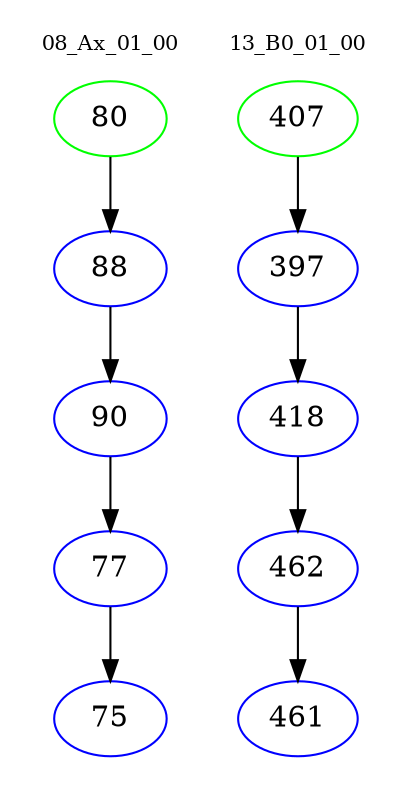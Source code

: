digraph{
subgraph cluster_0 {
color = white
label = "08_Ax_01_00";
fontsize=10;
T0_80 [label="80", color="green"]
T0_80 -> T0_88 [color="black"]
T0_88 [label="88", color="blue"]
T0_88 -> T0_90 [color="black"]
T0_90 [label="90", color="blue"]
T0_90 -> T0_77 [color="black"]
T0_77 [label="77", color="blue"]
T0_77 -> T0_75 [color="black"]
T0_75 [label="75", color="blue"]
}
subgraph cluster_1 {
color = white
label = "13_B0_01_00";
fontsize=10;
T1_407 [label="407", color="green"]
T1_407 -> T1_397 [color="black"]
T1_397 [label="397", color="blue"]
T1_397 -> T1_418 [color="black"]
T1_418 [label="418", color="blue"]
T1_418 -> T1_462 [color="black"]
T1_462 [label="462", color="blue"]
T1_462 -> T1_461 [color="black"]
T1_461 [label="461", color="blue"]
}
}
